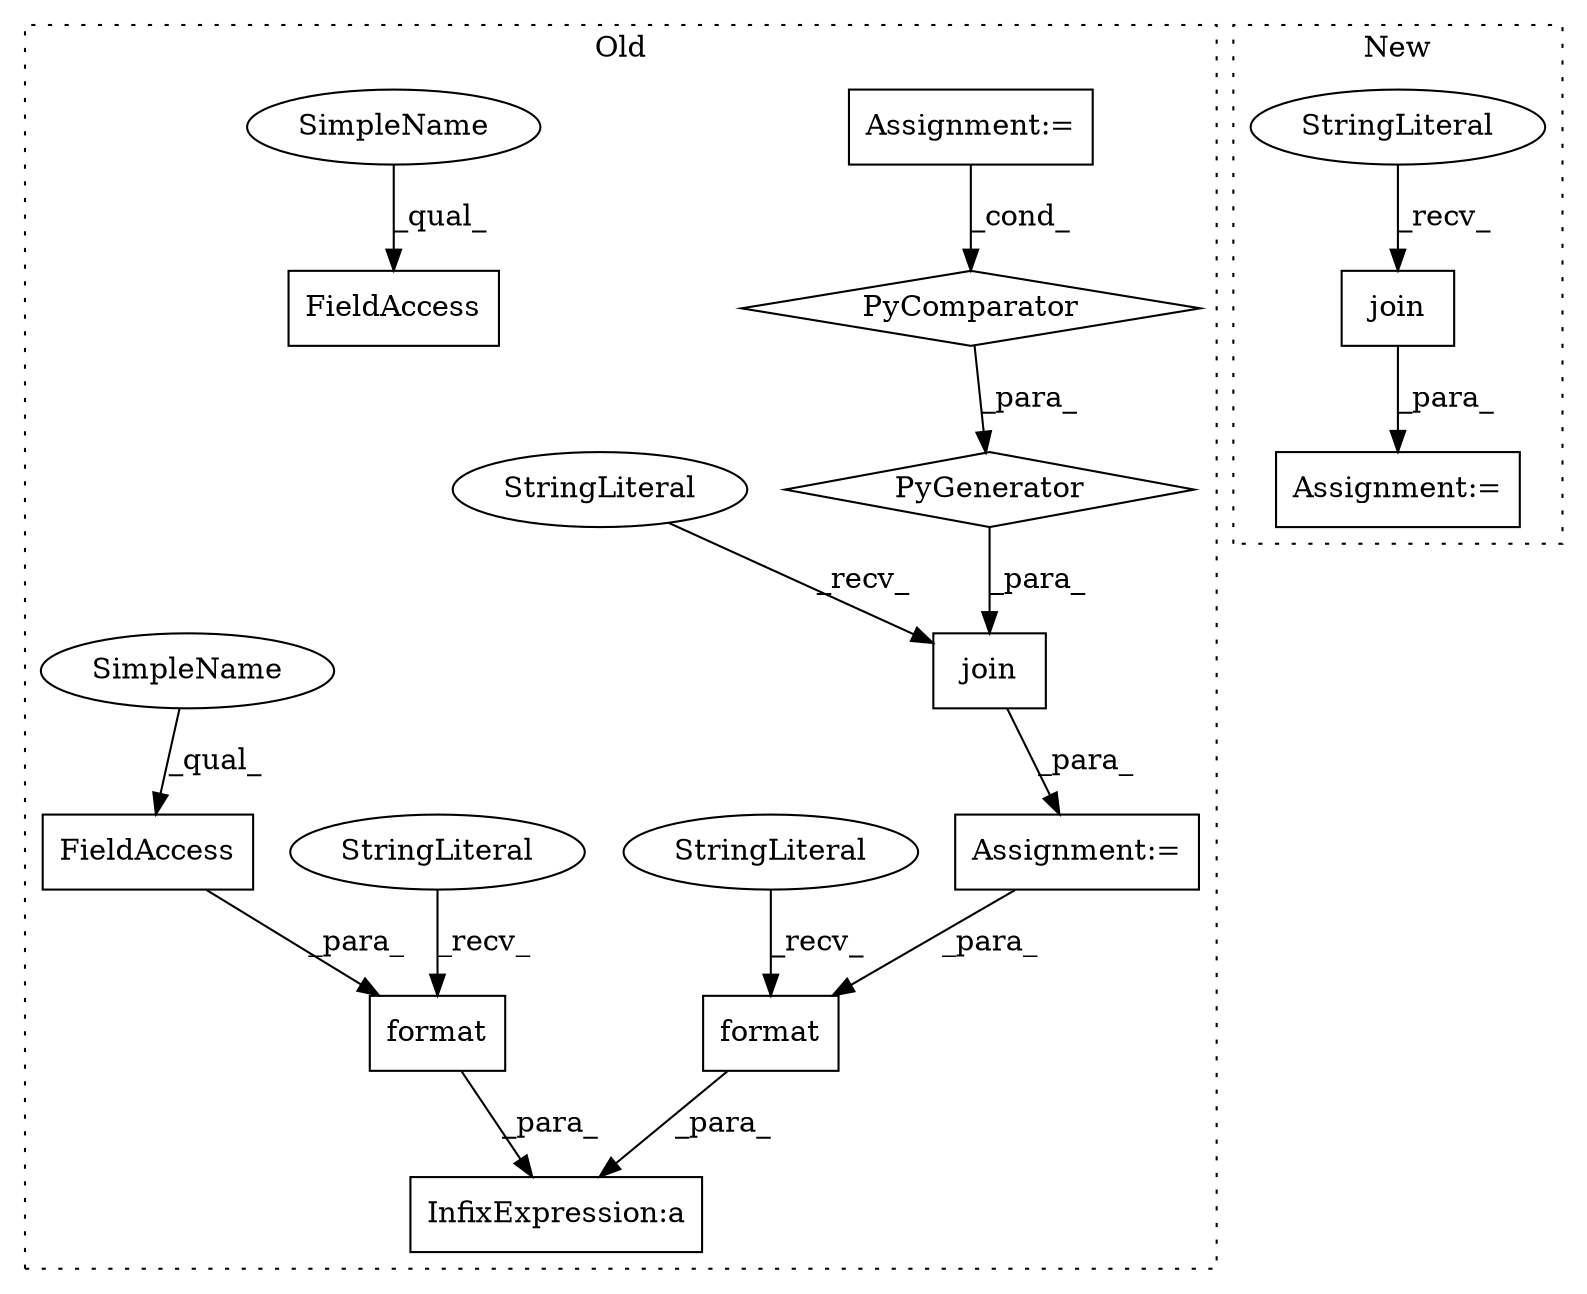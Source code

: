 digraph G {
subgraph cluster0 {
1 [label="format" a="32" s="2678,2695" l="7,1" shape="box"];
3 [label="StringLiteral" a="45" s="2659" l="18" shape="ellipse"];
5 [label="FieldAccess" a="22" s="2685" l="10" shape="box"];
6 [label="FieldAccess" a="22" s="2271" l="10" shape="box"];
7 [label="InfixExpression:a" a="27" s="2696" l="3" shape="box"];
8 [label="PyComparator" a="113" s="2575" l="20" shape="diamond"];
9 [label="format" a="32" s="2711,2728" l="7,1" shape="box"];
10 [label="join" a="32" s="2479,2601" l="16,-3" shape="box"];
11 [label="PyGenerator" a="107" s="2495" l="106" shape="diamond"];
12 [label="Assignment:=" a="7" s="2575" l="20" shape="box"];
14 [label="StringLiteral" a="45" s="2471" l="7" shape="ellipse"];
15 [label="Assignment:=" a="7" s="2470" l="1" shape="box"];
16 [label="StringLiteral" a="45" s="2699" l="11" shape="ellipse"];
17 [label="SimpleName" a="42" s="2271" l="4" shape="ellipse"];
18 [label="SimpleName" a="42" s="2685" l="4" shape="ellipse"];
label = "Old";
style="dotted";
}
subgraph cluster1 {
2 [label="join" a="32" s="2168" l="6" shape="box"];
4 [label="StringLiteral" a="45" s="2160" l="7" shape="ellipse"];
13 [label="Assignment:=" a="7" s="2159" l="1" shape="box"];
label = "New";
style="dotted";
}
1 -> 7 [label="_para_"];
2 -> 13 [label="_para_"];
3 -> 1 [label="_recv_"];
4 -> 2 [label="_recv_"];
5 -> 1 [label="_para_"];
8 -> 11 [label="_para_"];
9 -> 7 [label="_para_"];
10 -> 15 [label="_para_"];
11 -> 10 [label="_para_"];
12 -> 8 [label="_cond_"];
14 -> 10 [label="_recv_"];
15 -> 9 [label="_para_"];
16 -> 9 [label="_recv_"];
17 -> 6 [label="_qual_"];
18 -> 5 [label="_qual_"];
}